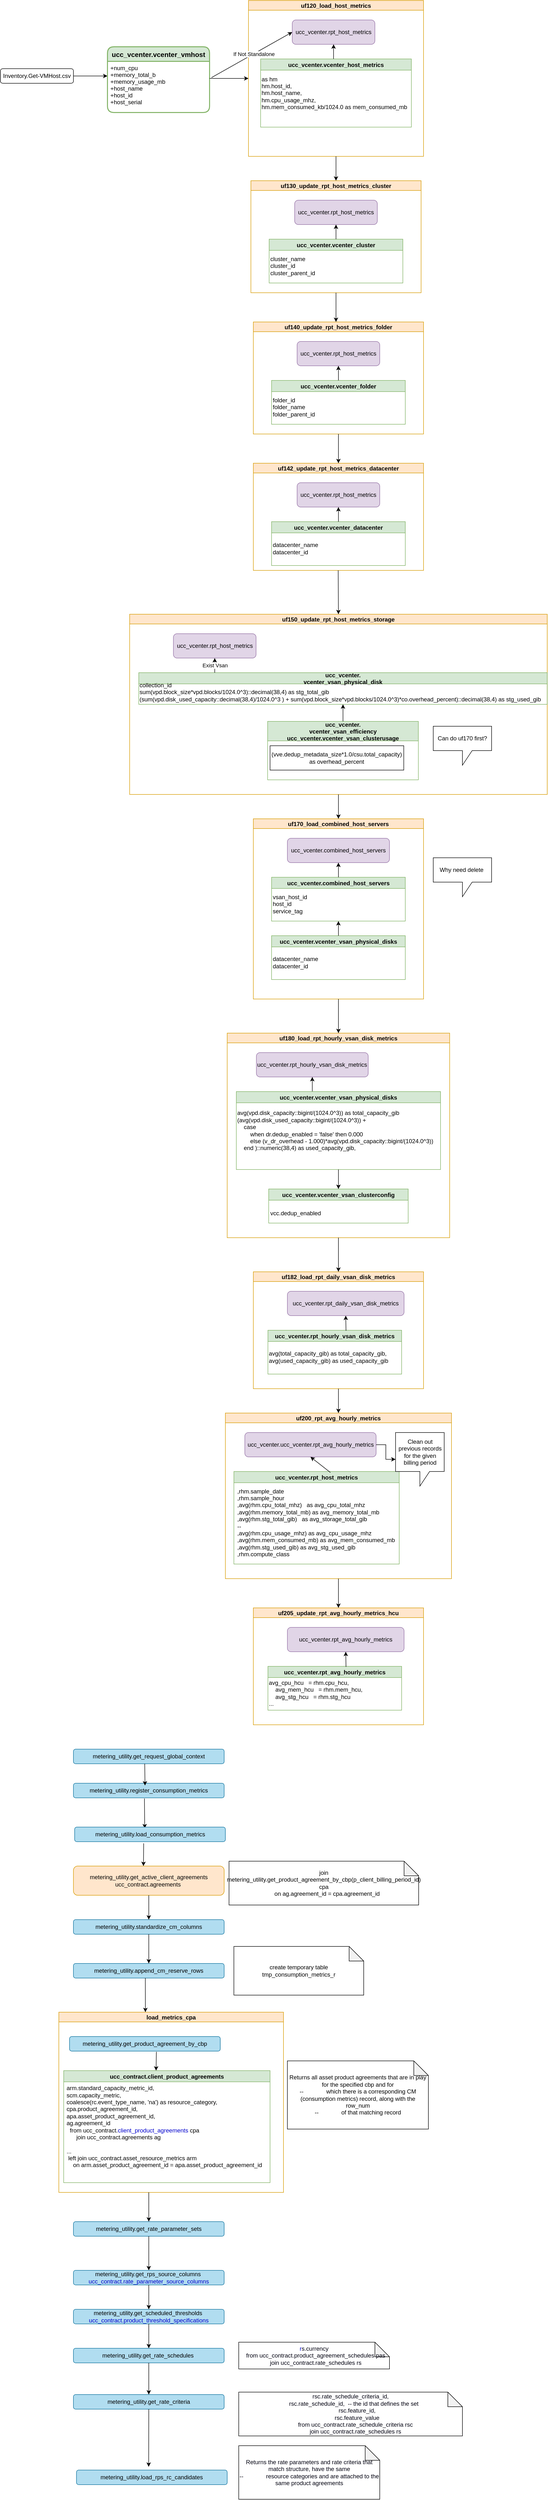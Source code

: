 <mxfile version="17.2.5" type="github">
  <diagram id="R2lEEEUBdFMjLlhIrx00" name="Page-1">
    <mxGraphModel dx="782" dy="436" grid="1" gridSize="10" guides="1" tooltips="1" connect="1" arrows="1" fold="1" page="1" pageScale="1" pageWidth="850" pageHeight="1100" math="0" shadow="0" extFonts="Permanent Marker^https://fonts.googleapis.com/css?family=Permanent+Marker">
      <root>
        <mxCell id="0" />
        <mxCell id="1" parent="0" />
        <mxCell id="P4FuP0LSuR6LacXq8Uvd-1" value="Inventory.Get-VMHost.csv" style="rounded=1;whiteSpace=wrap;html=1;" parent="1" vertex="1">
          <mxGeometry x="60" y="160" width="150" height="30" as="geometry" />
        </mxCell>
        <mxCell id="P4FuP0LSuR6LacXq8Uvd-2" value="" style="endArrow=classic;html=1;rounded=0;exitX=1;exitY=0.5;exitDx=0;exitDy=0;" parent="1" source="P4FuP0LSuR6LacXq8Uvd-1" edge="1">
          <mxGeometry width="50" height="50" relative="1" as="geometry">
            <mxPoint x="230" y="220" as="sourcePoint" />
            <mxPoint x="280" y="175" as="targetPoint" />
          </mxGeometry>
        </mxCell>
        <mxCell id="P4FuP0LSuR6LacXq8Uvd-8" value="ucc_vcenter.vcenter_vmhost" style="swimlane;childLayout=stackLayout;horizontal=1;startSize=30;horizontalStack=0;rounded=1;fontSize=14;fontStyle=1;strokeWidth=2;resizeParent=0;resizeLast=1;shadow=0;dashed=0;align=center;fillColor=#d5e8d4;strokeColor=#82b366;" parent="1" vertex="1">
          <mxGeometry x="280" y="115" width="210" height="135" as="geometry" />
        </mxCell>
        <mxCell id="P4FuP0LSuR6LacXq8Uvd-9" value="+num_cpu&#xa;+memory_total_b&#xa;+memory_usage_mb&#xa;+host_name&#xa;+host_id&#xa;+host_serial" style="align=left;strokeColor=none;fillColor=none;spacingLeft=4;fontSize=12;verticalAlign=top;resizable=0;rotatable=0;part=1;" parent="P4FuP0LSuR6LacXq8Uvd-8" vertex="1">
          <mxGeometry y="30" width="210" height="105" as="geometry" />
        </mxCell>
        <mxCell id="P4FuP0LSuR6LacXq8Uvd-10" value="" style="endArrow=classic;html=1;rounded=0;entryX=0;entryY=0.5;entryDx=0;entryDy=0;" parent="1" target="P4FuP0LSuR6LacXq8Uvd-14" edge="1">
          <mxGeometry width="50" height="50" relative="1" as="geometry">
            <mxPoint x="490" y="180" as="sourcePoint" />
            <mxPoint x="580" y="179" as="targetPoint" />
          </mxGeometry>
        </mxCell>
        <mxCell id="P4FuP0LSuR6LacXq8Uvd-14" value="uf120_load_host_metrics" style="swimlane;startSize=20;horizontal=1;containerType=tree;newEdgeStyle={&quot;edgeStyle&quot;:&quot;elbowEdgeStyle&quot;,&quot;startArrow&quot;:&quot;none&quot;,&quot;endArrow&quot;:&quot;none&quot;};fillColor=#ffe6cc;strokeColor=#d79b00;" parent="1" vertex="1">
          <mxGeometry x="570" y="20" width="360" height="320" as="geometry" />
        </mxCell>
        <mxCell id="P4FuP0LSuR6LacXq8Uvd-24" value="ucc_vcenter.rpt_host_metrics" style="rounded=1;whiteSpace=wrap;html=1;fillColor=#e1d5e7;strokeColor=#9673a6;" parent="P4FuP0LSuR6LacXq8Uvd-14" vertex="1">
          <mxGeometry x="90" y="40" width="170" height="50" as="geometry" />
        </mxCell>
        <mxCell id="P4FuP0LSuR6LacXq8Uvd-25" value="ucc_vcenter.vcenter_host_metrics" style="swimlane;fillColor=#d5e8d4;strokeColor=#82b366;" parent="P4FuP0LSuR6LacXq8Uvd-14" vertex="1">
          <mxGeometry x="25" y="120" width="310" height="140" as="geometry" />
        </mxCell>
        <mxCell id="P4FuP0LSuR6LacXq8Uvd-27" value="&lt;div&gt;as hm&lt;/div&gt;&lt;div&gt;hm.host_id,&lt;/div&gt;&lt;div&gt;&lt;span&gt;  &lt;/span&gt;hm.host_name,&lt;/div&gt;&lt;div&gt;&lt;span&gt;  &lt;/span&gt;hm.cpu_usage_mhz,&lt;/div&gt;&lt;div&gt;&lt;span&gt;  &lt;/span&gt;hm.mem_consumed_kb/1024.0 as mem_consumed_mb&lt;/div&gt;" style="text;html=1;align=left;verticalAlign=middle;resizable=0;points=[];autosize=1;strokeColor=none;fillColor=none;" parent="P4FuP0LSuR6LacXq8Uvd-25" vertex="1">
          <mxGeometry y="30" width="310" height="80" as="geometry" />
        </mxCell>
        <mxCell id="P4FuP0LSuR6LacXq8Uvd-29" value="" style="endArrow=classic;html=1;rounded=0;entryX=0.5;entryY=1;entryDx=0;entryDy=0;" parent="P4FuP0LSuR6LacXq8Uvd-14" target="P4FuP0LSuR6LacXq8Uvd-24" edge="1">
          <mxGeometry width="50" height="50" relative="1" as="geometry">
            <mxPoint x="175" y="120" as="sourcePoint" />
            <mxPoint x="210" y="150" as="targetPoint" />
          </mxGeometry>
        </mxCell>
        <mxCell id="P4FuP0LSuR6LacXq8Uvd-28" value="" style="endArrow=classic;html=1;rounded=0;exitX=1.019;exitY=0.317;exitDx=0;exitDy=0;exitPerimeter=0;entryX=0;entryY=0.5;entryDx=0;entryDy=0;" parent="1" source="P4FuP0LSuR6LacXq8Uvd-9" target="P4FuP0LSuR6LacXq8Uvd-24" edge="1">
          <mxGeometry width="50" height="50" relative="1" as="geometry">
            <mxPoint x="620" y="200" as="sourcePoint" />
            <mxPoint x="670" y="150" as="targetPoint" />
          </mxGeometry>
        </mxCell>
        <mxCell id="P4FuP0LSuR6LacXq8Uvd-30" value="If Not Standalone" style="edgeLabel;html=1;align=center;verticalAlign=middle;resizable=0;points=[];" parent="P4FuP0LSuR6LacXq8Uvd-28" vertex="1" connectable="0">
          <mxGeometry x="-0.141" relative="1" as="geometry">
            <mxPoint x="15" y="-8" as="offset" />
          </mxGeometry>
        </mxCell>
        <mxCell id="P4FuP0LSuR6LacXq8Uvd-31" value="uf130_update_rpt_host_metrics_cluster" style="swimlane;startSize=20;horizontal=1;containerType=tree;newEdgeStyle={&quot;edgeStyle&quot;:&quot;elbowEdgeStyle&quot;,&quot;startArrow&quot;:&quot;none&quot;,&quot;endArrow&quot;:&quot;none&quot;};fillColor=#ffe6cc;strokeColor=#d79b00;" parent="1" vertex="1">
          <mxGeometry x="575" y="390" width="350" height="230" as="geometry" />
        </mxCell>
        <mxCell id="P4FuP0LSuR6LacXq8Uvd-32" value="ucc_vcenter.rpt_host_metrics" style="rounded=1;whiteSpace=wrap;html=1;fillColor=#e1d5e7;strokeColor=#9673a6;" parent="P4FuP0LSuR6LacXq8Uvd-31" vertex="1">
          <mxGeometry x="90" y="40" width="170" height="50" as="geometry" />
        </mxCell>
        <mxCell id="P4FuP0LSuR6LacXq8Uvd-33" value="ucc_vcenter.vcenter_cluster" style="swimlane;fillColor=#d5e8d4;strokeColor=#82b366;" parent="P4FuP0LSuR6LacXq8Uvd-31" vertex="1">
          <mxGeometry x="37.5" y="120" width="275" height="90" as="geometry" />
        </mxCell>
        <mxCell id="P4FuP0LSuR6LacXq8Uvd-34" value="cluster_name&lt;br&gt;cluster_id&lt;br&gt;cluster_parent_id" style="text;html=1;align=left;verticalAlign=middle;resizable=0;points=[];autosize=1;strokeColor=none;fillColor=none;" parent="P4FuP0LSuR6LacXq8Uvd-33" vertex="1">
          <mxGeometry y="30" width="110" height="50" as="geometry" />
        </mxCell>
        <mxCell id="P4FuP0LSuR6LacXq8Uvd-35" value="" style="endArrow=classic;html=1;rounded=0;entryX=0.5;entryY=1;entryDx=0;entryDy=0;" parent="P4FuP0LSuR6LacXq8Uvd-31" target="P4FuP0LSuR6LacXq8Uvd-32" edge="1">
          <mxGeometry width="50" height="50" relative="1" as="geometry">
            <mxPoint x="175" y="120" as="sourcePoint" />
            <mxPoint x="210" y="150" as="targetPoint" />
          </mxGeometry>
        </mxCell>
        <mxCell id="P4FuP0LSuR6LacXq8Uvd-36" value="" style="endArrow=classic;html=1;rounded=0;exitX=0.5;exitY=1;exitDx=0;exitDy=0;entryX=0.5;entryY=0;entryDx=0;entryDy=0;" parent="1" source="P4FuP0LSuR6LacXq8Uvd-14" target="P4FuP0LSuR6LacXq8Uvd-31" edge="1">
          <mxGeometry width="50" height="50" relative="1" as="geometry">
            <mxPoint x="620" y="550" as="sourcePoint" />
            <mxPoint x="670" y="500" as="targetPoint" />
          </mxGeometry>
        </mxCell>
        <mxCell id="P4FuP0LSuR6LacXq8Uvd-37" value="uf140_update_rpt_host_metrics_folder" style="swimlane;startSize=20;horizontal=1;containerType=tree;newEdgeStyle={&quot;edgeStyle&quot;:&quot;elbowEdgeStyle&quot;,&quot;startArrow&quot;:&quot;none&quot;,&quot;endArrow&quot;:&quot;none&quot;};fillColor=#ffe6cc;strokeColor=#d79b00;" parent="1" vertex="1">
          <mxGeometry x="580" y="680" width="350" height="230" as="geometry" />
        </mxCell>
        <mxCell id="P4FuP0LSuR6LacXq8Uvd-38" value="ucc_vcenter.rpt_host_metrics" style="rounded=1;whiteSpace=wrap;html=1;fillColor=#e1d5e7;strokeColor=#9673a6;" parent="P4FuP0LSuR6LacXq8Uvd-37" vertex="1">
          <mxGeometry x="90" y="40" width="170" height="50" as="geometry" />
        </mxCell>
        <mxCell id="P4FuP0LSuR6LacXq8Uvd-39" value="ucc_vcenter.vcenter_folder" style="swimlane;fillColor=#d5e8d4;strokeColor=#82b366;" parent="P4FuP0LSuR6LacXq8Uvd-37" vertex="1">
          <mxGeometry x="37.5" y="120" width="275" height="90" as="geometry" />
        </mxCell>
        <mxCell id="P4FuP0LSuR6LacXq8Uvd-40" value="folder_id&lt;br&gt;folder_name&lt;br&gt;folder_parent_id" style="text;html=1;align=left;verticalAlign=middle;resizable=0;points=[];autosize=1;strokeColor=none;fillColor=none;" parent="P4FuP0LSuR6LacXq8Uvd-39" vertex="1">
          <mxGeometry y="30" width="100" height="50" as="geometry" />
        </mxCell>
        <mxCell id="P4FuP0LSuR6LacXq8Uvd-41" value="" style="endArrow=classic;html=1;rounded=0;entryX=0.5;entryY=1;entryDx=0;entryDy=0;" parent="P4FuP0LSuR6LacXq8Uvd-37" target="P4FuP0LSuR6LacXq8Uvd-38" edge="1">
          <mxGeometry width="50" height="50" relative="1" as="geometry">
            <mxPoint x="175" y="120" as="sourcePoint" />
            <mxPoint x="210" y="150" as="targetPoint" />
          </mxGeometry>
        </mxCell>
        <mxCell id="P4FuP0LSuR6LacXq8Uvd-42" value="" style="endArrow=classic;html=1;rounded=0;exitX=0.5;exitY=1;exitDx=0;exitDy=0;" parent="1" source="P4FuP0LSuR6LacXq8Uvd-31" edge="1">
          <mxGeometry width="50" height="50" relative="1" as="geometry">
            <mxPoint x="700" y="680" as="sourcePoint" />
            <mxPoint x="750" y="680" as="targetPoint" />
          </mxGeometry>
        </mxCell>
        <mxCell id="P4FuP0LSuR6LacXq8Uvd-43" value="uf142_update_rpt_host_metrics_datacenter" style="swimlane;startSize=20;horizontal=1;containerType=tree;newEdgeStyle={&quot;edgeStyle&quot;:&quot;elbowEdgeStyle&quot;,&quot;startArrow&quot;:&quot;none&quot;,&quot;endArrow&quot;:&quot;none&quot;};fillColor=#ffe6cc;strokeColor=#d79b00;" parent="1" vertex="1">
          <mxGeometry x="580" y="970" width="350" height="220" as="geometry" />
        </mxCell>
        <mxCell id="P4FuP0LSuR6LacXq8Uvd-44" value="ucc_vcenter.rpt_host_metrics" style="rounded=1;whiteSpace=wrap;html=1;fillColor=#e1d5e7;strokeColor=#9673a6;" parent="P4FuP0LSuR6LacXq8Uvd-43" vertex="1">
          <mxGeometry x="90" y="40" width="170" height="50" as="geometry" />
        </mxCell>
        <mxCell id="P4FuP0LSuR6LacXq8Uvd-45" value="ucc_vcenter.vcenter_datacenter" style="swimlane;fillColor=#d5e8d4;strokeColor=#82b366;" parent="P4FuP0LSuR6LacXq8Uvd-43" vertex="1">
          <mxGeometry x="37.5" y="120" width="275" height="90" as="geometry" />
        </mxCell>
        <mxCell id="P4FuP0LSuR6LacXq8Uvd-46" value="datacenter_name&lt;br&gt;datacenter_id" style="text;html=1;align=left;verticalAlign=middle;resizable=0;points=[];autosize=1;strokeColor=none;fillColor=none;" parent="P4FuP0LSuR6LacXq8Uvd-45" vertex="1">
          <mxGeometry y="40" width="110" height="30" as="geometry" />
        </mxCell>
        <mxCell id="P4FuP0LSuR6LacXq8Uvd-47" value="" style="endArrow=classic;html=1;rounded=0;entryX=0.5;entryY=1;entryDx=0;entryDy=0;" parent="P4FuP0LSuR6LacXq8Uvd-43" target="P4FuP0LSuR6LacXq8Uvd-44" edge="1">
          <mxGeometry width="50" height="50" relative="1" as="geometry">
            <mxPoint x="175" y="120" as="sourcePoint" />
            <mxPoint x="210" y="150" as="targetPoint" />
          </mxGeometry>
        </mxCell>
        <mxCell id="P4FuP0LSuR6LacXq8Uvd-48" value="" style="endArrow=classic;html=1;rounded=0;exitX=0.5;exitY=1;exitDx=0;exitDy=0;entryX=0.5;entryY=0;entryDx=0;entryDy=0;" parent="1" source="P4FuP0LSuR6LacXq8Uvd-37" target="P4FuP0LSuR6LacXq8Uvd-43" edge="1">
          <mxGeometry width="50" height="50" relative="1" as="geometry">
            <mxPoint x="420" y="1000" as="sourcePoint" />
            <mxPoint x="470" y="950" as="targetPoint" />
          </mxGeometry>
        </mxCell>
        <mxCell id="P4FuP0LSuR6LacXq8Uvd-49" value="uf150_update_rpt_host_metrics_storage" style="swimlane;startSize=20;horizontal=1;containerType=tree;newEdgeStyle={&quot;edgeStyle&quot;:&quot;elbowEdgeStyle&quot;,&quot;startArrow&quot;:&quot;none&quot;,&quot;endArrow&quot;:&quot;none&quot;};fillColor=#ffe6cc;strokeColor=#d79b00;" parent="1" vertex="1">
          <mxGeometry x="325.63" y="1280" width="858.75" height="370" as="geometry" />
        </mxCell>
        <mxCell id="P4FuP0LSuR6LacXq8Uvd-50" value="ucc_vcenter.rpt_host_metrics" style="rounded=1;whiteSpace=wrap;html=1;fillColor=#e1d5e7;strokeColor=#9673a6;" parent="P4FuP0LSuR6LacXq8Uvd-49" vertex="1">
          <mxGeometry x="90" y="40" width="170" height="50" as="geometry" />
        </mxCell>
        <mxCell id="P4FuP0LSuR6LacXq8Uvd-51" value="ucc_vcenter.&#xa;vcenter_vsan_physical_disk" style="swimlane;fillColor=#d5e8d4;strokeColor=#82b366;" parent="P4FuP0LSuR6LacXq8Uvd-49" vertex="1">
          <mxGeometry x="18.75" y="120" width="840" height="65" as="geometry" />
        </mxCell>
        <mxCell id="P4FuP0LSuR6LacXq8Uvd-52" value="collection_id&lt;br&gt;sum(vpd.block_size*vpd.blocks/1024.0^3)::decimal(38,4) as stg_total_gib&lt;br&gt;(sum(vpd.disk_used_capacity::decimal(38,4)/1024.0^3 ) + sum(vpd.block_size*vpd.blocks/1024.0^3)*co.overhead_percent)::decimal(38,4) as stg_used_gib" style="text;html=1;align=left;verticalAlign=middle;resizable=0;points=[];autosize=1;strokeColor=none;fillColor=none;" parent="P4FuP0LSuR6LacXq8Uvd-51" vertex="1">
          <mxGeometry y="15" width="840" height="50" as="geometry" />
        </mxCell>
        <mxCell id="P4FuP0LSuR6LacXq8Uvd-53" value="Exist Vsan" style="endArrow=classic;html=1;rounded=0;entryX=0.5;entryY=1;entryDx=0;entryDy=0;" parent="P4FuP0LSuR6LacXq8Uvd-49" target="P4FuP0LSuR6LacXq8Uvd-50" edge="1">
          <mxGeometry width="50" height="50" relative="1" as="geometry">
            <mxPoint x="175" y="120" as="sourcePoint" />
            <mxPoint x="210" y="150" as="targetPoint" />
            <Array as="points" />
          </mxGeometry>
        </mxCell>
        <mxCell id="P4FuP0LSuR6LacXq8Uvd-57" value="ucc_vcenter.&#xa;vcenter_vsan_efficiency&#xa;ucc_vcenter.vcenter_vsan_clusterusage" style="swimlane;fillColor=#d5e8d4;strokeColor=#82b366;startSize=40;" parent="P4FuP0LSuR6LacXq8Uvd-49" vertex="1">
          <mxGeometry x="283.75" y="220" width="310" height="120" as="geometry" />
        </mxCell>
        <mxCell id="P4FuP0LSuR6LacXq8Uvd-62" value="(vve.dedup_metadata_size*1.0/csu.total_capacity) as overhead_percent" style="whiteSpace=wrap;html=1;" parent="P4FuP0LSuR6LacXq8Uvd-57" vertex="1">
          <mxGeometry x="5" y="50" width="275" height="50" as="geometry" />
        </mxCell>
        <mxCell id="P4FuP0LSuR6LacXq8Uvd-59" value="" style="endArrow=classic;html=1;rounded=0;exitX=0.5;exitY=0;exitDx=0;exitDy=0;entryX=0.5;entryY=1;entryDx=0;entryDy=0;" parent="P4FuP0LSuR6LacXq8Uvd-49" source="P4FuP0LSuR6LacXq8Uvd-57" target="P4FuP0LSuR6LacXq8Uvd-51" edge="1">
          <mxGeometry width="50" height="50" relative="1" as="geometry">
            <mxPoint x="90" y="230" as="sourcePoint" />
            <mxPoint x="140" y="180" as="targetPoint" />
          </mxGeometry>
        </mxCell>
        <mxCell id="P4FuP0LSuR6LacXq8Uvd-73" value="Can do uf170 first?" style="shape=callout;whiteSpace=wrap;html=1;perimeter=calloutPerimeter;" parent="P4FuP0LSuR6LacXq8Uvd-49" vertex="1">
          <mxGeometry x="624.37" y="230" width="120" height="80" as="geometry" />
        </mxCell>
        <mxCell id="P4FuP0LSuR6LacXq8Uvd-54" value="" style="endArrow=classic;html=1;rounded=0;exitX=0.5;exitY=1;exitDx=0;exitDy=0;entryX=0.5;entryY=0;entryDx=0;entryDy=0;" parent="1" target="P4FuP0LSuR6LacXq8Uvd-49" edge="1">
          <mxGeometry width="50" height="50" relative="1" as="geometry">
            <mxPoint x="754.5" y="1190" as="sourcePoint" />
            <mxPoint x="754.5" y="1250" as="targetPoint" />
          </mxGeometry>
        </mxCell>
        <mxCell id="P4FuP0LSuR6LacXq8Uvd-63" value="uf170_load_combined_host_servers" style="swimlane;startSize=20;horizontal=1;containerType=tree;newEdgeStyle={&quot;edgeStyle&quot;:&quot;elbowEdgeStyle&quot;,&quot;startArrow&quot;:&quot;none&quot;,&quot;endArrow&quot;:&quot;none&quot;};fillColor=#ffe6cc;strokeColor=#d79b00;" parent="1" vertex="1">
          <mxGeometry x="580" y="1700" width="350" height="370" as="geometry" />
        </mxCell>
        <mxCell id="P4FuP0LSuR6LacXq8Uvd-64" value="ucc_vcenter.combined_host_servers" style="rounded=1;whiteSpace=wrap;html=1;fillColor=#e1d5e7;strokeColor=#9673a6;" parent="P4FuP0LSuR6LacXq8Uvd-63" vertex="1">
          <mxGeometry x="70" y="40" width="210" height="50" as="geometry" />
        </mxCell>
        <mxCell id="P4FuP0LSuR6LacXq8Uvd-65" value="ucc_vcenter.combined_host_servers" style="swimlane;fillColor=#d5e8d4;strokeColor=#82b366;" parent="P4FuP0LSuR6LacXq8Uvd-63" vertex="1">
          <mxGeometry x="37.5" y="120" width="275" height="90" as="geometry" />
        </mxCell>
        <mxCell id="P4FuP0LSuR6LacXq8Uvd-66" value="vsan_host_id&lt;br&gt;host_id&lt;br&gt;service_tag" style="text;html=1;align=left;verticalAlign=middle;resizable=0;points=[];autosize=1;strokeColor=none;fillColor=none;" parent="P4FuP0LSuR6LacXq8Uvd-65" vertex="1">
          <mxGeometry y="30" width="90" height="50" as="geometry" />
        </mxCell>
        <mxCell id="P4FuP0LSuR6LacXq8Uvd-67" value="" style="endArrow=classic;html=1;rounded=0;entryX=0.5;entryY=1;entryDx=0;entryDy=0;" parent="P4FuP0LSuR6LacXq8Uvd-63" target="P4FuP0LSuR6LacXq8Uvd-64" edge="1">
          <mxGeometry width="50" height="50" relative="1" as="geometry">
            <mxPoint x="175" y="120" as="sourcePoint" />
            <mxPoint x="210" y="150" as="targetPoint" />
          </mxGeometry>
        </mxCell>
        <mxCell id="P4FuP0LSuR6LacXq8Uvd-69" value="ucc_vcenter.vcenter_vsan_physical_disks" style="swimlane;fillColor=#d5e8d4;strokeColor=#82b366;" parent="P4FuP0LSuR6LacXq8Uvd-63" vertex="1">
          <mxGeometry x="37.5" y="240" width="275" height="90" as="geometry" />
        </mxCell>
        <mxCell id="P4FuP0LSuR6LacXq8Uvd-70" value="datacenter_name&lt;br&gt;datacenter_id" style="text;html=1;align=left;verticalAlign=middle;resizable=0;points=[];autosize=1;strokeColor=none;fillColor=none;" parent="P4FuP0LSuR6LacXq8Uvd-69" vertex="1">
          <mxGeometry y="40" width="110" height="30" as="geometry" />
        </mxCell>
        <mxCell id="P4FuP0LSuR6LacXq8Uvd-71" value="" style="endArrow=classic;html=1;rounded=0;exitX=0.5;exitY=0;exitDx=0;exitDy=0;entryX=0.5;entryY=1;entryDx=0;entryDy=0;" parent="P4FuP0LSuR6LacXq8Uvd-63" source="P4FuP0LSuR6LacXq8Uvd-69" target="P4FuP0LSuR6LacXq8Uvd-65" edge="1">
          <mxGeometry width="50" height="50" relative="1" as="geometry">
            <mxPoint x="-90" y="310" as="sourcePoint" />
            <mxPoint x="-40" y="260" as="targetPoint" />
          </mxGeometry>
        </mxCell>
        <mxCell id="P4FuP0LSuR6LacXq8Uvd-68" value="" style="endArrow=classic;html=1;rounded=0;exitX=0.5;exitY=1;exitDx=0;exitDy=0;entryX=0.5;entryY=0;entryDx=0;entryDy=0;" parent="1" source="P4FuP0LSuR6LacXq8Uvd-49" target="P4FuP0LSuR6LacXq8Uvd-63" edge="1">
          <mxGeometry width="50" height="50" relative="1" as="geometry">
            <mxPoint x="500" y="1730" as="sourcePoint" />
            <mxPoint x="550" y="1680" as="targetPoint" />
          </mxGeometry>
        </mxCell>
        <mxCell id="P4FuP0LSuR6LacXq8Uvd-72" value="Why need delete&amp;nbsp;" style="shape=callout;whiteSpace=wrap;html=1;perimeter=calloutPerimeter;" parent="1" vertex="1">
          <mxGeometry x="950" y="1780" width="120" height="80" as="geometry" />
        </mxCell>
        <mxCell id="P4FuP0LSuR6LacXq8Uvd-74" value="uf180_load_rpt_hourly_vsan_disk_metrics" style="swimlane;startSize=20;horizontal=1;containerType=tree;newEdgeStyle={&quot;edgeStyle&quot;:&quot;elbowEdgeStyle&quot;,&quot;startArrow&quot;:&quot;none&quot;,&quot;endArrow&quot;:&quot;none&quot;};fillColor=#ffe6cc;strokeColor=#d79b00;" parent="1" vertex="1">
          <mxGeometry x="526.26" y="2140" width="457.5" height="420" as="geometry" />
        </mxCell>
        <mxCell id="P4FuP0LSuR6LacXq8Uvd-75" value="ucc_vcenter.rpt_hourly_vsan_disk_metrics" style="rounded=1;whiteSpace=wrap;html=1;fillColor=#e1d5e7;strokeColor=#9673a6;" parent="P4FuP0LSuR6LacXq8Uvd-74" vertex="1">
          <mxGeometry x="60" y="40" width="230" height="50" as="geometry" />
        </mxCell>
        <mxCell id="P4FuP0LSuR6LacXq8Uvd-78" value="" style="endArrow=classic;html=1;rounded=0;entryX=0.5;entryY=1;entryDx=0;entryDy=0;" parent="P4FuP0LSuR6LacXq8Uvd-74" target="P4FuP0LSuR6LacXq8Uvd-75" edge="1">
          <mxGeometry width="50" height="50" relative="1" as="geometry">
            <mxPoint x="175" y="120" as="sourcePoint" />
            <mxPoint x="210" y="150" as="targetPoint" />
          </mxGeometry>
        </mxCell>
        <mxCell id="P4FuP0LSuR6LacXq8Uvd-79" value="ucc_vcenter.vcenter_vsan_physical_disks" style="swimlane;fillColor=#d5e8d4;strokeColor=#82b366;" parent="P4FuP0LSuR6LacXq8Uvd-74" vertex="1">
          <mxGeometry x="18.75" y="120" width="420" height="160" as="geometry" />
        </mxCell>
        <mxCell id="P4FuP0LSuR6LacXq8Uvd-80" value="avg(vpd.disk_capacity::bigint/(1024.0^3)) as total_capacity_gib&lt;br&gt;&lt;div&gt;(avg(vpd.disk_used_capacity::bigint/(1024.0^3)) +&lt;/div&gt;&lt;div&gt;&lt;span&gt;   &lt;/span&gt;&amp;nbsp; &amp;nbsp; case&lt;/div&gt;&lt;div&gt;&lt;span&gt;   &lt;/span&gt;&amp;nbsp; &amp;nbsp; &amp;nbsp; &amp;nbsp; when dr.dedup_enabled = &#39;false&#39; then 0.000&lt;/div&gt;&lt;div&gt;&lt;span&gt;   &lt;/span&gt;&amp;nbsp; &amp;nbsp; &amp;nbsp; &amp;nbsp; else (v_dr_overhead - 1.000)*avg(vpd.disk_capacity::bigint/(1024.0^3))&lt;/div&gt;&lt;div&gt;&lt;span&gt;   &lt;/span&gt;&amp;nbsp; &amp;nbsp; end )::numeric(38,4) as used_capacity_gib,&lt;/div&gt;" style="text;html=1;align=left;verticalAlign=middle;resizable=0;points=[];autosize=1;strokeColor=none;fillColor=none;" parent="P4FuP0LSuR6LacXq8Uvd-79" vertex="1">
          <mxGeometry y="35" width="420" height="90" as="geometry" />
        </mxCell>
        <mxCell id="P4FuP0LSuR6LacXq8Uvd-83" value="ucc_vcenter.vcenter_vsan_clusterconfig" style="swimlane;fillColor=#d5e8d4;strokeColor=#82b366;" parent="P4FuP0LSuR6LacXq8Uvd-74" vertex="1">
          <mxGeometry x="85.32" y="320" width="286.87" height="70" as="geometry" />
        </mxCell>
        <mxCell id="P4FuP0LSuR6LacXq8Uvd-84" value="vcc.dedup_enabled" style="text;html=1;align=left;verticalAlign=middle;resizable=0;points=[];autosize=1;strokeColor=none;fillColor=none;" parent="P4FuP0LSuR6LacXq8Uvd-83" vertex="1">
          <mxGeometry x="1.87" y="40" width="120" height="20" as="geometry" />
        </mxCell>
        <mxCell id="P4FuP0LSuR6LacXq8Uvd-85" value="" style="endArrow=classic;html=1;rounded=0;exitX=0.5;exitY=1;exitDx=0;exitDy=0;" parent="P4FuP0LSuR6LacXq8Uvd-74" source="P4FuP0LSuR6LacXq8Uvd-79" target="P4FuP0LSuR6LacXq8Uvd-83" edge="1">
          <mxGeometry width="50" height="50" relative="1" as="geometry">
            <mxPoint x="23.74" y="390" as="sourcePoint" />
            <mxPoint x="73.74" y="340" as="targetPoint" />
          </mxGeometry>
        </mxCell>
        <mxCell id="P4FuP0LSuR6LacXq8Uvd-82" value="" style="endArrow=classic;html=1;rounded=0;exitX=0.5;exitY=1;exitDx=0;exitDy=0;entryX=0.5;entryY=0;entryDx=0;entryDy=0;" parent="1" source="P4FuP0LSuR6LacXq8Uvd-63" target="P4FuP0LSuR6LacXq8Uvd-74" edge="1">
          <mxGeometry width="50" height="50" relative="1" as="geometry">
            <mxPoint x="510" y="2150" as="sourcePoint" />
            <mxPoint x="560" y="2100" as="targetPoint" />
          </mxGeometry>
        </mxCell>
        <mxCell id="P4FuP0LSuR6LacXq8Uvd-86" value="uf182_load_rpt_daily_vsan_disk_metrics" style="swimlane;startSize=20;horizontal=1;containerType=tree;newEdgeStyle={&quot;edgeStyle&quot;:&quot;elbowEdgeStyle&quot;,&quot;startArrow&quot;:&quot;none&quot;,&quot;endArrow&quot;:&quot;none&quot;};fillColor=#ffe6cc;strokeColor=#d79b00;" parent="1" vertex="1">
          <mxGeometry x="580" y="2630" width="350" height="240" as="geometry" />
        </mxCell>
        <mxCell id="P4FuP0LSuR6LacXq8Uvd-87" value="ucc_vcenter.rpt_daily_vsan_disk_metrics" style="rounded=1;whiteSpace=wrap;html=1;fillColor=#e1d5e7;strokeColor=#9673a6;" parent="P4FuP0LSuR6LacXq8Uvd-86" vertex="1">
          <mxGeometry x="70" y="40" width="240" height="50" as="geometry" />
        </mxCell>
        <mxCell id="P4FuP0LSuR6LacXq8Uvd-88" value="ucc_vcenter.rpt_hourly_vsan_disk_metrics" style="swimlane;fillColor=#d5e8d4;strokeColor=#82b366;" parent="P4FuP0LSuR6LacXq8Uvd-86" vertex="1">
          <mxGeometry x="30" y="120" width="275" height="90" as="geometry" />
        </mxCell>
        <mxCell id="P4FuP0LSuR6LacXq8Uvd-89" value="&lt;div&gt;avg(total_capacity_gib) as total_capacity_gib,&lt;/div&gt;&lt;div&gt;avg(used_capacity_gib)&lt;span&gt; &lt;/span&gt; as used_capacity_gib&lt;/div&gt;" style="text;html=1;align=left;verticalAlign=middle;resizable=0;points=[];autosize=1;strokeColor=none;fillColor=none;" parent="P4FuP0LSuR6LacXq8Uvd-88" vertex="1">
          <mxGeometry y="40" width="260" height="30" as="geometry" />
        </mxCell>
        <mxCell id="P4FuP0LSuR6LacXq8Uvd-90" value="" style="endArrow=classic;html=1;rounded=0;entryX=0.5;entryY=1;entryDx=0;entryDy=0;exitX=0.584;exitY=0.011;exitDx=0;exitDy=0;exitPerimeter=0;" parent="P4FuP0LSuR6LacXq8Uvd-86" source="P4FuP0LSuR6LacXq8Uvd-88" target="P4FuP0LSuR6LacXq8Uvd-87" edge="1">
          <mxGeometry width="50" height="50" relative="1" as="geometry">
            <mxPoint x="175" y="120" as="sourcePoint" />
            <mxPoint x="210" y="150" as="targetPoint" />
          </mxGeometry>
        </mxCell>
        <mxCell id="P4FuP0LSuR6LacXq8Uvd-94" value="" style="endArrow=classic;html=1;rounded=0;exitX=0.5;exitY=1;exitDx=0;exitDy=0;entryX=0.5;entryY=0;entryDx=0;entryDy=0;" parent="1" source="P4FuP0LSuR6LacXq8Uvd-74" target="P4FuP0LSuR6LacXq8Uvd-86" edge="1">
          <mxGeometry width="50" height="50" relative="1" as="geometry">
            <mxPoint x="480" y="2680" as="sourcePoint" />
            <mxPoint x="530" y="2630" as="targetPoint" />
          </mxGeometry>
        </mxCell>
        <mxCell id="P4FuP0LSuR6LacXq8Uvd-95" value="uf200_rpt_avg_hourly_metrics" style="swimlane;startSize=20;horizontal=1;containerType=tree;newEdgeStyle={&quot;edgeStyle&quot;:&quot;elbowEdgeStyle&quot;,&quot;startArrow&quot;:&quot;none&quot;,&quot;endArrow&quot;:&quot;none&quot;};fillColor=#ffe6cc;strokeColor=#d79b00;" parent="1" vertex="1">
          <mxGeometry x="522.51" y="2920" width="465" height="340" as="geometry" />
        </mxCell>
        <mxCell id="P4FuP0LSuR6LacXq8Uvd-96" value="ucc_vcenter.ucc_vcenter.rpt_avg_hourly_metrics" style="rounded=1;whiteSpace=wrap;html=1;fillColor=#e1d5e7;strokeColor=#9673a6;" parent="P4FuP0LSuR6LacXq8Uvd-95" vertex="1">
          <mxGeometry x="40" y="40" width="270" height="50" as="geometry" />
        </mxCell>
        <mxCell id="P4FuP0LSuR6LacXq8Uvd-97" value="ucc_vcenter.rpt_host_metrics" style="swimlane;fillColor=#d5e8d4;strokeColor=#82b366;startSize=23;" parent="P4FuP0LSuR6LacXq8Uvd-95" vertex="1">
          <mxGeometry x="17.5" y="120" width="340" height="190" as="geometry" />
        </mxCell>
        <mxCell id="P4FuP0LSuR6LacXq8Uvd-98" value="&lt;div&gt;,rhm.sample_date&lt;/div&gt;&lt;div&gt;&lt;span&gt;   &lt;/span&gt;,rhm.sample_hour&lt;/div&gt;&lt;div&gt;&lt;span&gt;   &lt;/span&gt;,avg(rhm.cpu_total_mhz)&amp;nbsp; &amp;nbsp;as avg_cpu_total_mhz&lt;/div&gt;&lt;div&gt;&lt;span&gt;   &lt;/span&gt;,avg(rhm.memory_total_mb) as avg_memory_total_mb&lt;/div&gt;&lt;div&gt;&lt;span&gt;   &lt;/span&gt;,avg(rhm.stg_total_gib)&amp;nbsp; &amp;nbsp;as avg_storage_total_gib&lt;/div&gt;&lt;div&gt;&lt;span&gt;   &lt;/span&gt;--&lt;/div&gt;&lt;div&gt;&lt;span&gt;   &lt;/span&gt;,avg(rhm.cpu_usage_mhz) as avg_cpu_usage_mhz&lt;/div&gt;&lt;div&gt;&lt;span&gt;   &lt;/span&gt;,avg(rhm.mem_consumed_mb) as avg_mem_consumed_mb&amp;nbsp;&lt;/div&gt;&lt;div&gt;&lt;span&gt;   &lt;/span&gt;,avg(rhm.stg_used_gib) as avg_stg_used_gib&amp;nbsp;&lt;/div&gt;&lt;div&gt;&lt;span&gt;   &lt;/span&gt;,rhm.compute_class&lt;/div&gt;" style="text;html=1;align=left;verticalAlign=middle;resizable=0;points=[];autosize=1;strokeColor=none;fillColor=none;" parent="P4FuP0LSuR6LacXq8Uvd-97" vertex="1">
          <mxGeometry x="5" y="30" width="340" height="150" as="geometry" />
        </mxCell>
        <mxCell id="P4FuP0LSuR6LacXq8Uvd-99" value="" style="endArrow=classic;html=1;rounded=0;entryX=0.5;entryY=1;entryDx=0;entryDy=0;exitX=0.584;exitY=0.011;exitDx=0;exitDy=0;exitPerimeter=0;" parent="P4FuP0LSuR6LacXq8Uvd-95" source="P4FuP0LSuR6LacXq8Uvd-97" target="P4FuP0LSuR6LacXq8Uvd-96" edge="1">
          <mxGeometry width="50" height="50" relative="1" as="geometry">
            <mxPoint x="175" y="120" as="sourcePoint" />
            <mxPoint x="210" y="150" as="targetPoint" />
          </mxGeometry>
        </mxCell>
        <mxCell id="P4FuP0LSuR6LacXq8Uvd-101" value="Clean out previous records for the given billing period" style="shape=callout;whiteSpace=wrap;html=1;perimeter=calloutPerimeter;" parent="P4FuP0LSuR6LacXq8Uvd-95" vertex="1">
          <mxGeometry x="350" y="40" width="100" height="110" as="geometry" />
        </mxCell>
        <mxCell id="P4FuP0LSuR6LacXq8Uvd-102" value="" style="edgeStyle=orthogonalEdgeStyle;rounded=0;orthogonalLoop=1;jettySize=auto;html=1;" parent="P4FuP0LSuR6LacXq8Uvd-95" source="P4FuP0LSuR6LacXq8Uvd-96" target="P4FuP0LSuR6LacXq8Uvd-101" edge="1">
          <mxGeometry relative="1" as="geometry" />
        </mxCell>
        <mxCell id="P4FuP0LSuR6LacXq8Uvd-100" value="" style="endArrow=classic;html=1;rounded=0;exitX=0.5;exitY=1;exitDx=0;exitDy=0;entryX=0.5;entryY=0;entryDx=0;entryDy=0;" parent="1" source="P4FuP0LSuR6LacXq8Uvd-86" target="P4FuP0LSuR6LacXq8Uvd-95" edge="1">
          <mxGeometry width="50" height="50" relative="1" as="geometry">
            <mxPoint x="460" y="2950" as="sourcePoint" />
            <mxPoint x="510" y="2900" as="targetPoint" />
          </mxGeometry>
        </mxCell>
        <mxCell id="P4FuP0LSuR6LacXq8Uvd-105" value="uf205_update_rpt_avg_hourly_metrics_hcu" style="swimlane;startSize=20;horizontal=1;containerType=tree;newEdgeStyle={&quot;edgeStyle&quot;:&quot;elbowEdgeStyle&quot;,&quot;startArrow&quot;:&quot;none&quot;,&quot;endArrow&quot;:&quot;none&quot;};fillColor=#ffe6cc;strokeColor=#d79b00;" parent="1" vertex="1">
          <mxGeometry x="580.01" y="3320" width="350" height="240" as="geometry" />
        </mxCell>
        <mxCell id="P4FuP0LSuR6LacXq8Uvd-106" value="ucc_vcenter.rpt_avg_hourly_metrics" style="rounded=1;whiteSpace=wrap;html=1;fillColor=#e1d5e7;strokeColor=#9673a6;" parent="P4FuP0LSuR6LacXq8Uvd-105" vertex="1">
          <mxGeometry x="70" y="40" width="240" height="50" as="geometry" />
        </mxCell>
        <mxCell id="P4FuP0LSuR6LacXq8Uvd-107" value="ucc_vcenter.rpt_avg_hourly_metrics" style="swimlane;fillColor=#d5e8d4;strokeColor=#82b366;" parent="P4FuP0LSuR6LacXq8Uvd-105" vertex="1">
          <mxGeometry x="30" y="120" width="275" height="90" as="geometry" />
        </mxCell>
        <mxCell id="P4FuP0LSuR6LacXq8Uvd-108" value="&lt;div&gt;avg_cpu_hcu&amp;nbsp; &amp;nbsp;= rhm.cpu_hcu,&lt;/div&gt;&lt;div&gt;&amp;nbsp; &amp;nbsp; &lt;span&gt;   &lt;/span&gt;avg_mem_hcu&amp;nbsp; &amp;nbsp;= rhm.mem_hcu,&lt;/div&gt;&lt;div&gt;&amp;nbsp; &amp;nbsp; &lt;span&gt;   &lt;/span&gt;avg_stg_hcu&lt;span&gt; &lt;/span&gt;&amp;nbsp; = rhm.stg_hcu&lt;/div&gt;&lt;div&gt;...&lt;/div&gt;" style="text;html=1;align=left;verticalAlign=middle;resizable=0;points=[];autosize=1;strokeColor=none;fillColor=none;" parent="P4FuP0LSuR6LacXq8Uvd-107" vertex="1">
          <mxGeometry y="25" width="210" height="60" as="geometry" />
        </mxCell>
        <mxCell id="P4FuP0LSuR6LacXq8Uvd-109" value="" style="endArrow=classic;html=1;rounded=0;entryX=0.5;entryY=1;entryDx=0;entryDy=0;exitX=0.584;exitY=0.011;exitDx=0;exitDy=0;exitPerimeter=0;" parent="P4FuP0LSuR6LacXq8Uvd-105" source="P4FuP0LSuR6LacXq8Uvd-107" target="P4FuP0LSuR6LacXq8Uvd-106" edge="1">
          <mxGeometry width="50" height="50" relative="1" as="geometry">
            <mxPoint x="175" y="120" as="sourcePoint" />
            <mxPoint x="210" y="150" as="targetPoint" />
          </mxGeometry>
        </mxCell>
        <mxCell id="P4FuP0LSuR6LacXq8Uvd-110" value="" style="endArrow=classic;html=1;rounded=0;exitX=0.5;exitY=1;exitDx=0;exitDy=0;entryX=0.5;entryY=0;entryDx=0;entryDy=0;" parent="1" source="P4FuP0LSuR6LacXq8Uvd-95" target="P4FuP0LSuR6LacXq8Uvd-105" edge="1">
          <mxGeometry width="50" height="50" relative="1" as="geometry">
            <mxPoint x="490" y="3390" as="sourcePoint" />
            <mxPoint x="540" y="3340" as="targetPoint" />
          </mxGeometry>
        </mxCell>
        <mxCell id="qHnehCnUd78I_HZsjJGI-6" value="metering_utility.get_request_global_context" style="rounded=1;whiteSpace=wrap;html=1;fillColor=#b1ddf0;strokeColor=#10739e;" vertex="1" parent="1">
          <mxGeometry x="210" y="3610" width="310" height="30" as="geometry" />
        </mxCell>
        <mxCell id="qHnehCnUd78I_HZsjJGI-7" value="metering_utility.register_consumption_metrics" style="rounded=1;whiteSpace=wrap;html=1;fillColor=#b1ddf0;strokeColor=#10739e;" vertex="1" parent="1">
          <mxGeometry x="210" y="3680" width="310" height="30" as="geometry" />
        </mxCell>
        <mxCell id="qHnehCnUd78I_HZsjJGI-8" value="" style="endArrow=classic;html=1;rounded=0;exitX=0.473;exitY=1;exitDx=0;exitDy=0;exitPerimeter=0;entryX=0.475;entryY=0.156;entryDx=0;entryDy=0;entryPerimeter=0;" edge="1" parent="1" source="qHnehCnUd78I_HZsjJGI-6" target="qHnehCnUd78I_HZsjJGI-7">
          <mxGeometry width="50" height="50" relative="1" as="geometry">
            <mxPoint x="460" y="3800" as="sourcePoint" />
            <mxPoint x="510" y="3750" as="targetPoint" />
          </mxGeometry>
        </mxCell>
        <mxCell id="qHnehCnUd78I_HZsjJGI-9" value="metering_utility.get_active_client_agreements&lt;br&gt;ucc_contract.agreements&amp;nbsp;" style="rounded=1;whiteSpace=wrap;html=1;fillColor=#ffe6cc;strokeColor=#d79b00;" vertex="1" parent="1">
          <mxGeometry x="210" y="3850" width="310" height="60" as="geometry" />
        </mxCell>
        <mxCell id="qHnehCnUd78I_HZsjJGI-10" value="" style="endArrow=classic;html=1;rounded=0;exitX=0.471;exitY=1.044;exitDx=0;exitDy=0;exitPerimeter=0;entryX=0.465;entryY=0.089;entryDx=0;entryDy=0;entryPerimeter=0;" edge="1" parent="1" source="qHnehCnUd78I_HZsjJGI-7" target="qHnehCnUd78I_HZsjJGI-11">
          <mxGeometry width="50" height="50" relative="1" as="geometry">
            <mxPoint x="300" y="3910" as="sourcePoint" />
            <mxPoint x="350" y="3860" as="targetPoint" />
          </mxGeometry>
        </mxCell>
        <mxCell id="qHnehCnUd78I_HZsjJGI-11" value="metering_utility.load_consumption_metrics" style="rounded=1;whiteSpace=wrap;html=1;fillColor=#b1ddf0;strokeColor=#10739e;" vertex="1" parent="1">
          <mxGeometry x="212.51" y="3770" width="310" height="30" as="geometry" />
        </mxCell>
        <mxCell id="qHnehCnUd78I_HZsjJGI-12" value="" style="endArrow=classic;html=1;rounded=0;exitX=0.458;exitY=1.111;exitDx=0;exitDy=0;exitPerimeter=0;" edge="1" parent="1" source="qHnehCnUd78I_HZsjJGI-11">
          <mxGeometry width="50" height="50" relative="1" as="geometry">
            <mxPoint x="320" y="3950" as="sourcePoint" />
            <mxPoint x="354" y="3850" as="targetPoint" />
          </mxGeometry>
        </mxCell>
        <mxCell id="qHnehCnUd78I_HZsjJGI-14" value="&lt;div&gt;join metering_utility.get_product_agreement_by_cbp(p_client_billing_period_id) cpa&lt;/div&gt;&lt;div&gt;&lt;span&gt;	&lt;/span&gt;&amp;nbsp; &amp;nbsp; on ag.agreement_id = cpa.agreement_id&lt;/div&gt;" style="shape=note;whiteSpace=wrap;html=1;backgroundOutline=1;darkOpacity=0.05;" vertex="1" parent="1">
          <mxGeometry x="530" y="3840" width="390" height="90" as="geometry" />
        </mxCell>
        <mxCell id="qHnehCnUd78I_HZsjJGI-15" value="metering_utility.standardize_cm_columns" style="rounded=1;whiteSpace=wrap;html=1;fillColor=#b1ddf0;strokeColor=#10739e;" vertex="1" parent="1">
          <mxGeometry x="210" y="3960" width="310" height="30" as="geometry" />
        </mxCell>
        <mxCell id="qHnehCnUd78I_HZsjJGI-16" value="" style="endArrow=classic;html=1;rounded=0;exitX=0.5;exitY=1;exitDx=0;exitDy=0;entryX=0.5;entryY=0;entryDx=0;entryDy=0;" edge="1" parent="1" source="qHnehCnUd78I_HZsjJGI-9" target="qHnehCnUd78I_HZsjJGI-15">
          <mxGeometry width="50" height="50" relative="1" as="geometry">
            <mxPoint x="170" y="4060" as="sourcePoint" />
            <mxPoint x="220" y="4010" as="targetPoint" />
          </mxGeometry>
        </mxCell>
        <mxCell id="qHnehCnUd78I_HZsjJGI-17" value="metering_utility.append_cm_reserve_rows" style="rounded=1;whiteSpace=wrap;html=1;fillColor=#b1ddf0;strokeColor=#10739e;" vertex="1" parent="1">
          <mxGeometry x="210" y="4050" width="310" height="30" as="geometry" />
        </mxCell>
        <mxCell id="qHnehCnUd78I_HZsjJGI-18" value="" style="endArrow=classic;html=1;rounded=0;exitX=0.5;exitY=1;exitDx=0;exitDy=0;entryX=0.5;entryY=0;entryDx=0;entryDy=0;" edge="1" parent="1" source="qHnehCnUd78I_HZsjJGI-15" target="qHnehCnUd78I_HZsjJGI-17">
          <mxGeometry width="50" height="50" relative="1" as="geometry">
            <mxPoint x="270" y="4220" as="sourcePoint" />
            <mxPoint x="320" y="4170" as="targetPoint" />
          </mxGeometry>
        </mxCell>
        <mxCell id="qHnehCnUd78I_HZsjJGI-19" value="create temporary table tmp_consumption_metrics_r" style="shape=note;whiteSpace=wrap;html=1;backgroundOutline=1;darkOpacity=0.05;" vertex="1" parent="1">
          <mxGeometry x="540" y="4015" width="267" height="100" as="geometry" />
        </mxCell>
        <mxCell id="qHnehCnUd78I_HZsjJGI-21" value="" style="endArrow=classic;html=1;rounded=0;exitX=0.477;exitY=1;exitDx=0;exitDy=0;exitPerimeter=0;" edge="1" parent="1" source="qHnehCnUd78I_HZsjJGI-17">
          <mxGeometry width="50" height="50" relative="1" as="geometry">
            <mxPoint x="170" y="4150" as="sourcePoint" />
            <mxPoint x="358" y="4150" as="targetPoint" />
          </mxGeometry>
        </mxCell>
        <mxCell id="qHnehCnUd78I_HZsjJGI-23" value="&lt;div&gt;Returns all asset product agreements that are in play for the specified cbp and for&lt;/div&gt;&lt;div&gt;--&amp;nbsp; &amp;nbsp; &amp;nbsp; &amp;nbsp; &amp;nbsp; &amp;nbsp; &amp;nbsp; which there is a corresponding CM (consumption metrics) record, along with the row_num&lt;/div&gt;&lt;div&gt;--&amp;nbsp; &amp;nbsp; &amp;nbsp; &amp;nbsp; &amp;nbsp; &amp;nbsp; &amp;nbsp; of that matching record&lt;/div&gt;" style="shape=note;whiteSpace=wrap;html=1;backgroundOutline=1;darkOpacity=0.05;" vertex="1" parent="1">
          <mxGeometry x="650" y="4250" width="290" height="140" as="geometry" />
        </mxCell>
        <mxCell id="qHnehCnUd78I_HZsjJGI-24" value="load_metrics_cpa" style="swimlane;startSize=20;horizontal=1;containerType=tree;newEdgeStyle={&quot;edgeStyle&quot;:&quot;elbowEdgeStyle&quot;,&quot;startArrow&quot;:&quot;none&quot;,&quot;endArrow&quot;:&quot;none&quot;};fillColor=#ffe6cc;strokeColor=#d79b00;" vertex="1" parent="1">
          <mxGeometry x="180" y="4150" width="462" height="370" as="geometry" />
        </mxCell>
        <mxCell id="qHnehCnUd78I_HZsjJGI-26" value="ucc_contract.client_product_agreements" style="swimlane;fillColor=#d5e8d4;strokeColor=#82b366;" vertex="1" parent="qHnehCnUd78I_HZsjJGI-24">
          <mxGeometry x="10" y="120" width="424.38" height="230" as="geometry" />
        </mxCell>
        <mxCell id="qHnehCnUd78I_HZsjJGI-27" value="&lt;div&gt;arm.standard_capacity_metric_id,&lt;/div&gt;&lt;div&gt;&lt;span&gt;		&lt;/span&gt;scm.capacity_metric,&lt;/div&gt;&lt;div&gt;&lt;span&gt;		&lt;/span&gt;coalesce(rc.event_type_name, &#39;na&#39;) as resource_category,&lt;/div&gt;&lt;div&gt;&lt;span&gt;		&lt;/span&gt;cpa.product_agreement_id,&lt;/div&gt;&lt;div&gt;&lt;span&gt;		&lt;/span&gt;apa.asset_product_agreement_id,&lt;/div&gt;&lt;div&gt;&lt;span&gt;		&lt;/span&gt;ag.agreement_id&lt;/div&gt;&lt;div&gt;&lt;span&gt;	&lt;/span&gt;&amp;nbsp; from ucc_contract.&lt;font color=&quot;#0000cc&quot;&gt;client_product_agreements &lt;/font&gt;cpa&lt;/div&gt;&lt;div&gt;&amp;nbsp; &amp;nbsp; &amp;nbsp; join ucc_contract.agreements ag&amp;nbsp;&lt;/div&gt;&lt;div&gt;&lt;br&gt;&lt;/div&gt;&lt;div&gt;...&lt;/div&gt;&lt;div&gt;&lt;div&gt;&amp;nbsp;left join ucc_contract.asset_resource_metrics arm&lt;/div&gt;&lt;div&gt;&lt;span&gt;	&lt;/span&gt;&amp;nbsp; &amp;nbsp; on arm.asset_product_agreement_id = apa.asset_product_agreement_id&lt;/div&gt;&lt;/div&gt;" style="text;html=1;align=left;verticalAlign=middle;resizable=0;points=[];autosize=1;strokeColor=none;fillColor=none;" vertex="1" parent="qHnehCnUd78I_HZsjJGI-26">
          <mxGeometry x="4.38" y="30" width="420" height="170" as="geometry" />
        </mxCell>
        <mxCell id="qHnehCnUd78I_HZsjJGI-29" value="metering_utility.get_product_agreement_by_cbp" style="rounded=1;whiteSpace=wrap;html=1;fillColor=#b1ddf0;strokeColor=#10739e;" vertex="1" parent="qHnehCnUd78I_HZsjJGI-24">
          <mxGeometry x="22" y="50" width="310" height="30" as="geometry" />
        </mxCell>
        <mxCell id="qHnehCnUd78I_HZsjJGI-30" value="" style="endArrow=classic;html=1;rounded=0;fontColor=#0000CC;exitX=0.576;exitY=1.044;exitDx=0;exitDy=0;exitPerimeter=0;" edge="1" parent="qHnehCnUd78I_HZsjJGI-24" source="qHnehCnUd78I_HZsjJGI-29">
          <mxGeometry width="50" height="50" relative="1" as="geometry">
            <mxPoint x="72" y="340" as="sourcePoint" />
            <mxPoint x="200" y="120" as="targetPoint" />
          </mxGeometry>
        </mxCell>
        <mxCell id="qHnehCnUd78I_HZsjJGI-31" value="metering_utility.get_scheduled_thresholds&amp;nbsp;&lt;br&gt;&lt;font color=&quot;#0000cc&quot;&gt;ucc_contract.product_threshold_specifications&lt;/font&gt;" style="rounded=1;whiteSpace=wrap;html=1;fillColor=#b1ddf0;strokeColor=#10739e;" vertex="1" parent="1">
          <mxGeometry x="210" y="4760" width="310" height="30" as="geometry" />
        </mxCell>
        <mxCell id="qHnehCnUd78I_HZsjJGI-33" value="" style="endArrow=classic;html=1;rounded=0;fontColor=#0000CC;entryX=0.5;entryY=0;entryDx=0;entryDy=0;" edge="1" parent="1" target="qHnehCnUd78I_HZsjJGI-34">
          <mxGeometry width="50" height="50" relative="1" as="geometry">
            <mxPoint x="365" y="4520" as="sourcePoint" />
            <mxPoint x="330" y="4690" as="targetPoint" />
          </mxGeometry>
        </mxCell>
        <mxCell id="qHnehCnUd78I_HZsjJGI-34" value="metering_utility.get_rate_parameter_sets" style="rounded=1;whiteSpace=wrap;html=1;fillColor=#b1ddf0;strokeColor=#10739e;" vertex="1" parent="1">
          <mxGeometry x="210" y="4580" width="310" height="30" as="geometry" />
        </mxCell>
        <mxCell id="qHnehCnUd78I_HZsjJGI-35" value="" style="endArrow=classic;html=1;rounded=0;fontColor=#0000CC;exitX=0.5;exitY=1;exitDx=0;exitDy=0;entryX=0.5;entryY=0;entryDx=0;entryDy=0;" edge="1" parent="1" source="qHnehCnUd78I_HZsjJGI-34" target="qHnehCnUd78I_HZsjJGI-36">
          <mxGeometry width="50" height="50" relative="1" as="geometry">
            <mxPoint x="290" y="4780" as="sourcePoint" />
            <mxPoint x="340" y="4730" as="targetPoint" />
          </mxGeometry>
        </mxCell>
        <mxCell id="qHnehCnUd78I_HZsjJGI-36" value="metering_utility.get_rps_source_columns&amp;nbsp;&lt;br&gt;&lt;font color=&quot;#0000cc&quot;&gt;ucc_contract.rate_parameter_source_columns&lt;/font&gt;" style="rounded=1;whiteSpace=wrap;html=1;fillColor=#b1ddf0;strokeColor=#10739e;" vertex="1" parent="1">
          <mxGeometry x="210" y="4680" width="310" height="30" as="geometry" />
        </mxCell>
        <mxCell id="qHnehCnUd78I_HZsjJGI-37" value="" style="endArrow=classic;html=1;rounded=0;fontColor=#0000CC;exitX=0.5;exitY=1;exitDx=0;exitDy=0;entryX=0.5;entryY=0;entryDx=0;entryDy=0;" edge="1" parent="1" source="qHnehCnUd78I_HZsjJGI-36" target="qHnehCnUd78I_HZsjJGI-31">
          <mxGeometry width="50" height="50" relative="1" as="geometry">
            <mxPoint x="290" y="4870" as="sourcePoint" />
            <mxPoint x="340" y="4820" as="targetPoint" />
          </mxGeometry>
        </mxCell>
        <mxCell id="qHnehCnUd78I_HZsjJGI-38" value="metering_utility.get_rate_schedules&amp;nbsp;" style="rounded=1;whiteSpace=wrap;html=1;fillColor=#b1ddf0;strokeColor=#10739e;" vertex="1" parent="1">
          <mxGeometry x="210" y="4840" width="310" height="30" as="geometry" />
        </mxCell>
        <mxCell id="qHnehCnUd78I_HZsjJGI-39" value="" style="endArrow=classic;html=1;rounded=0;fontColor=#0000CC;exitX=0.5;exitY=1;exitDx=0;exitDy=0;entryX=0.5;entryY=0;entryDx=0;entryDy=0;" edge="1" parent="1" source="qHnehCnUd78I_HZsjJGI-31" target="qHnehCnUd78I_HZsjJGI-38">
          <mxGeometry width="50" height="50" relative="1" as="geometry">
            <mxPoint x="250" y="4970" as="sourcePoint" />
            <mxPoint x="300" y="4920" as="targetPoint" />
          </mxGeometry>
        </mxCell>
        <mxCell id="qHnehCnUd78I_HZsjJGI-40" value="&lt;div&gt;r&lt;font color=&quot;#00000f&quot;&gt;s.currency&lt;/font&gt;&lt;/div&gt;&lt;div&gt;&lt;font color=&quot;#00000f&quot;&gt;&lt;span&gt;	&lt;/span&gt;&amp;nbsp; from ucc_contract.product_agreement_schedules pas&lt;/font&gt;&lt;/div&gt;&lt;div&gt;&lt;font color=&quot;#00000f&quot;&gt;&lt;span&gt;	&lt;/span&gt;&amp;nbsp; join ucc_contract.rate_schedules rs&lt;/font&gt;&lt;/div&gt;" style="shape=note;whiteSpace=wrap;html=1;backgroundOutline=1;darkOpacity=0.05;fontColor=#0000CC;" vertex="1" parent="1">
          <mxGeometry x="550" y="4827.5" width="310" height="55" as="geometry" />
        </mxCell>
        <mxCell id="qHnehCnUd78I_HZsjJGI-41" value="metering_utility.get_rate_criteria" style="rounded=1;whiteSpace=wrap;html=1;fillColor=#b1ddf0;strokeColor=#10739e;" vertex="1" parent="1">
          <mxGeometry x="210" y="4935" width="310" height="30" as="geometry" />
        </mxCell>
        <mxCell id="qHnehCnUd78I_HZsjJGI-42" value="" style="endArrow=classic;html=1;rounded=0;fontColor=#00000F;exitX=0.5;exitY=1;exitDx=0;exitDy=0;entryX=0.5;entryY=0;entryDx=0;entryDy=0;" edge="1" parent="1" source="qHnehCnUd78I_HZsjJGI-38" target="qHnehCnUd78I_HZsjJGI-41">
          <mxGeometry width="50" height="50" relative="1" as="geometry">
            <mxPoint x="320" y="5080" as="sourcePoint" />
            <mxPoint x="370" y="5030" as="targetPoint" />
          </mxGeometry>
        </mxCell>
        <mxCell id="qHnehCnUd78I_HZsjJGI-43" value="&lt;div&gt;rsc.rate_schedule_criteria_id,&lt;/div&gt;&lt;div&gt;&lt;span&gt;		&lt;/span&gt;&amp;nbsp; &amp;nbsp; rsc.rate_schedule_id,&amp;nbsp; -- the id that defines the set&lt;/div&gt;&lt;div&gt;&lt;span&gt;	&lt;/span&gt;&amp;nbsp; &amp;nbsp; &amp;nbsp; &amp;nbsp; rsc.feature_id,&lt;/div&gt;&lt;div&gt;&lt;span&gt;	&lt;/span&gt;&amp;nbsp; &amp;nbsp; &amp;nbsp; &amp;nbsp; rsc.feature_value&lt;/div&gt;&lt;div&gt;&lt;span&gt;	&lt;/span&gt;&amp;nbsp; &amp;nbsp; &amp;nbsp; from ucc_contract.rate_schedule_criteria rsc&lt;/div&gt;&lt;div&gt;&lt;span&gt;	&lt;/span&gt;&amp;nbsp; &amp;nbsp; &amp;nbsp; join ucc_contract.rate_schedules rs&lt;/div&gt;" style="shape=note;whiteSpace=wrap;html=1;backgroundOutline=1;darkOpacity=0.05;fontColor=#00000F;" vertex="1" parent="1">
          <mxGeometry x="550" y="4930" width="460" height="90" as="geometry" />
        </mxCell>
        <mxCell id="qHnehCnUd78I_HZsjJGI-44" value="metering_utility.load_rps_rc_candidates" style="rounded=1;whiteSpace=wrap;html=1;fillColor=#b1ddf0;strokeColor=#10739e;" vertex="1" parent="1">
          <mxGeometry x="216.26" y="5090" width="310" height="30" as="geometry" />
        </mxCell>
        <mxCell id="qHnehCnUd78I_HZsjJGI-45" value="" style="endArrow=classic;html=1;rounded=0;fontColor=#00000F;exitX=0.5;exitY=1;exitDx=0;exitDy=0;entryX=0.479;entryY=-0.222;entryDx=0;entryDy=0;entryPerimeter=0;" edge="1" parent="1" source="qHnehCnUd78I_HZsjJGI-41" target="qHnehCnUd78I_HZsjJGI-44">
          <mxGeometry width="50" height="50" relative="1" as="geometry">
            <mxPoint x="100" y="5060" as="sourcePoint" />
            <mxPoint x="365" y="5040" as="targetPoint" />
          </mxGeometry>
        </mxCell>
        <mxCell id="qHnehCnUd78I_HZsjJGI-46" value="&lt;div&gt;Returns the rate parameters and rate criteria that match structure, have the same&lt;/div&gt;&lt;div&gt;--&amp;nbsp; &amp;nbsp; &amp;nbsp; &amp;nbsp; &amp;nbsp; &amp;nbsp; &amp;nbsp; resource categories and are attached to the same product agreements&lt;/div&gt;" style="shape=note;whiteSpace=wrap;html=1;backgroundOutline=1;darkOpacity=0.05;fontColor=#00000F;" vertex="1" parent="1">
          <mxGeometry x="550" y="5040" width="290" height="110" as="geometry" />
        </mxCell>
      </root>
    </mxGraphModel>
  </diagram>
</mxfile>
